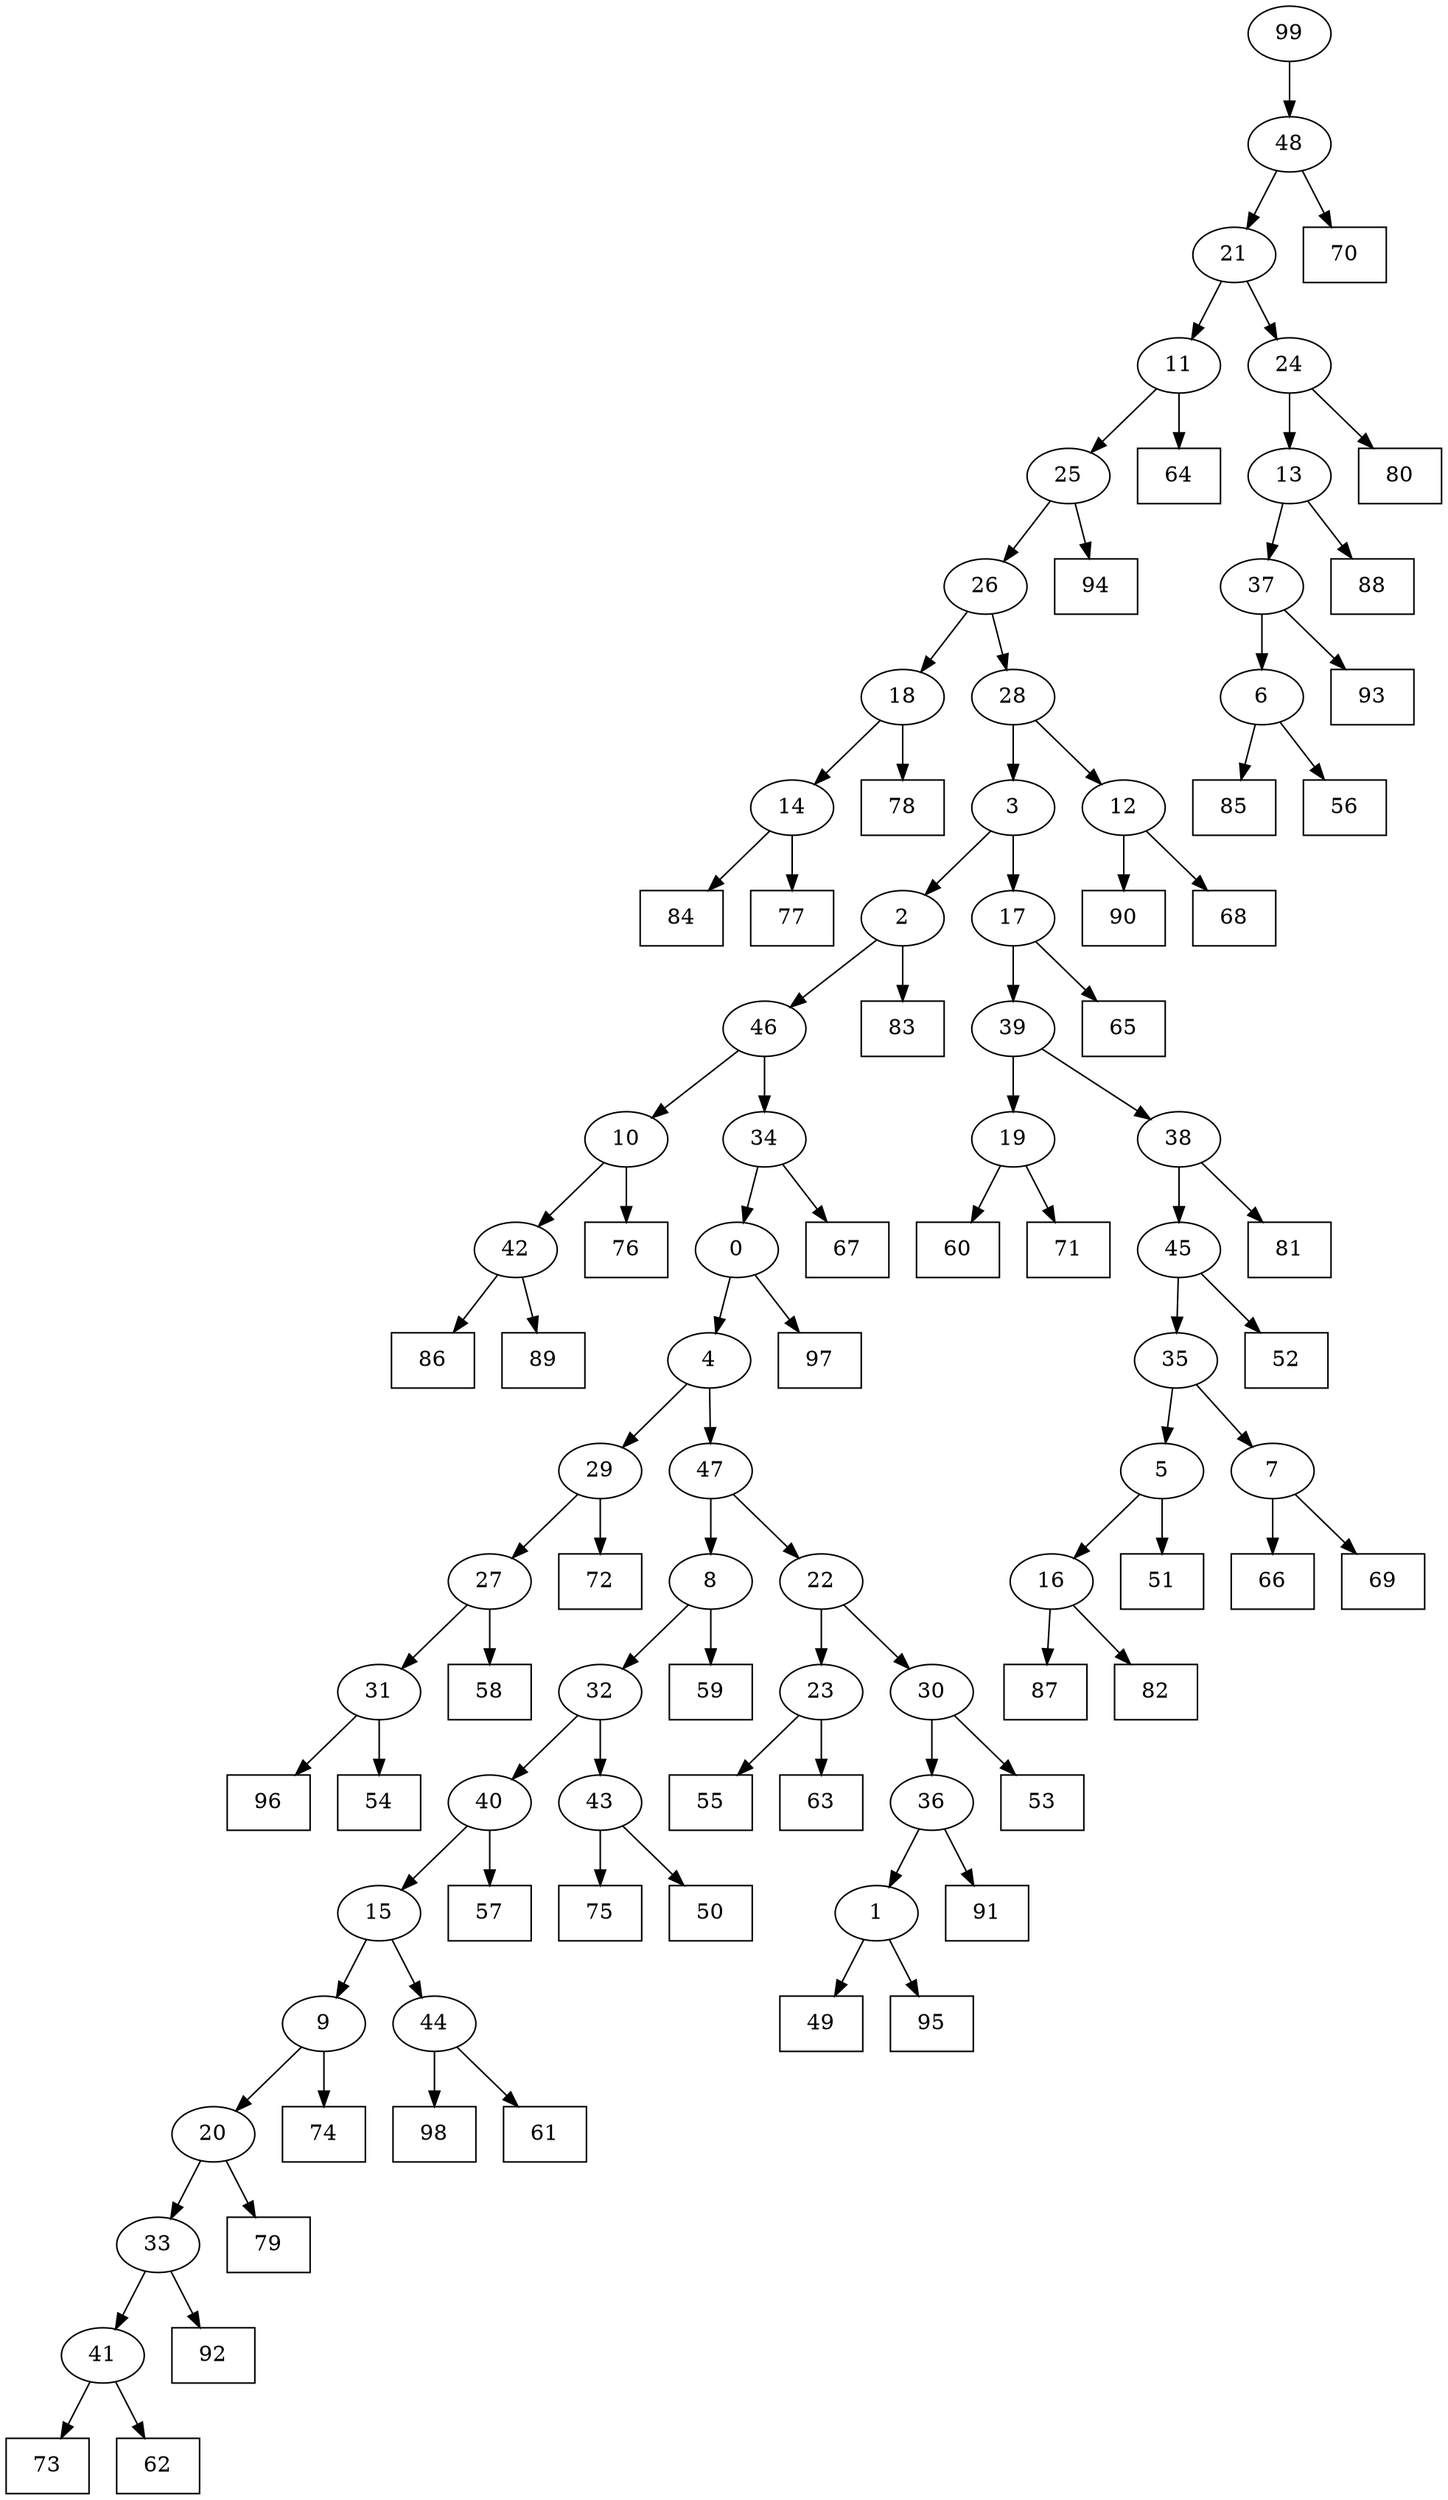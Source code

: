 digraph G {
0[label="0"];
1[label="1"];
2[label="2"];
3[label="3"];
4[label="4"];
5[label="5"];
6[label="6"];
7[label="7"];
8[label="8"];
9[label="9"];
10[label="10"];
11[label="11"];
12[label="12"];
13[label="13"];
14[label="14"];
15[label="15"];
16[label="16"];
17[label="17"];
18[label="18"];
19[label="19"];
20[label="20"];
21[label="21"];
22[label="22"];
23[label="23"];
24[label="24"];
25[label="25"];
26[label="26"];
27[label="27"];
28[label="28"];
29[label="29"];
30[label="30"];
31[label="31"];
32[label="32"];
33[label="33"];
34[label="34"];
35[label="35"];
36[label="36"];
37[label="37"];
38[label="38"];
39[label="39"];
40[label="40"];
41[label="41"];
42[label="42"];
43[label="43"];
44[label="44"];
45[label="45"];
46[label="46"];
47[label="47"];
48[label="48"];
49[shape=box,label="66"];
50[shape=box,label="73"];
51[shape=box,label="59"];
52[shape=box,label="80"];
53[shape=box,label="75"];
54[shape=box,label="69"];
55[shape=box,label="51"];
56[shape=box,label="90"];
57[shape=box,label="96"];
58[shape=box,label="97"];
59[shape=box,label="85"];
60[shape=box,label="83"];
61[shape=box,label="53"];
62[shape=box,label="74"];
63[shape=box,label="88"];
64[shape=box,label="92"];
65[shape=box,label="54"];
66[shape=box,label="57"];
67[shape=box,label="78"];
68[shape=box,label="70"];
69[shape=box,label="94"];
70[shape=box,label="49"];
71[shape=box,label="86"];
72[shape=box,label="58"];
73[shape=box,label="72"];
74[shape=box,label="64"];
75[shape=box,label="87"];
76[shape=box,label="76"];
77[shape=box,label="89"];
78[shape=box,label="82"];
79[shape=box,label="68"];
80[shape=box,label="55"];
81[shape=box,label="98"];
82[shape=box,label="63"];
83[shape=box,label="62"];
84[shape=box,label="52"];
85[shape=box,label="50"];
86[shape=box,label="79"];
87[shape=box,label="84"];
88[shape=box,label="93"];
89[shape=box,label="65"];
90[shape=box,label="77"];
91[shape=box,label="81"];
92[shape=box,label="56"];
93[shape=box,label="60"];
94[shape=box,label="61"];
95[shape=box,label="67"];
96[shape=box,label="91"];
97[shape=box,label="71"];
98[shape=box,label="95"];
99[label="99"];
14->87 ;
48->68 ;
7->54 ;
10->76 ;
36->96 ;
1->70 ;
20->86 ;
6->59 ;
33->64 ;
25->69 ;
6->92 ;
32->43 ;
12->56 ;
40->66 ;
13->63 ;
39->38 ;
33->41 ;
41->50 ;
3->2 ;
21->24 ;
9->20 ;
1->98 ;
37->88 ;
11->74 ;
36->1 ;
18->67 ;
24->52 ;
16->78 ;
46->10 ;
45->35 ;
16->75 ;
23->80 ;
32->40 ;
14->90 ;
24->13 ;
38->91 ;
15->44 ;
41->83 ;
2->60 ;
35->7 ;
7->49 ;
28->3 ;
26->28 ;
40->15 ;
43->53 ;
12->79 ;
28->12 ;
29->73 ;
11->25 ;
42->71 ;
23->82 ;
10->42 ;
8->51 ;
25->26 ;
38->45 ;
45->84 ;
5->55 ;
22->30 ;
30->36 ;
30->61 ;
4->29 ;
29->27 ;
46->34 ;
34->95 ;
42->77 ;
34->0 ;
0->58 ;
0->4 ;
31->65 ;
26->18 ;
18->14 ;
44->94 ;
17->39 ;
22->23 ;
47->8 ;
8->32 ;
21->11 ;
15->9 ;
9->62 ;
20->33 ;
3->17 ;
17->89 ;
4->47 ;
47->22 ;
2->46 ;
39->19 ;
19->93 ;
43->85 ;
99->48 ;
48->21 ;
44->81 ;
35->5 ;
5->16 ;
19->97 ;
27->31 ;
31->57 ;
27->72 ;
13->37 ;
37->6 ;
}
